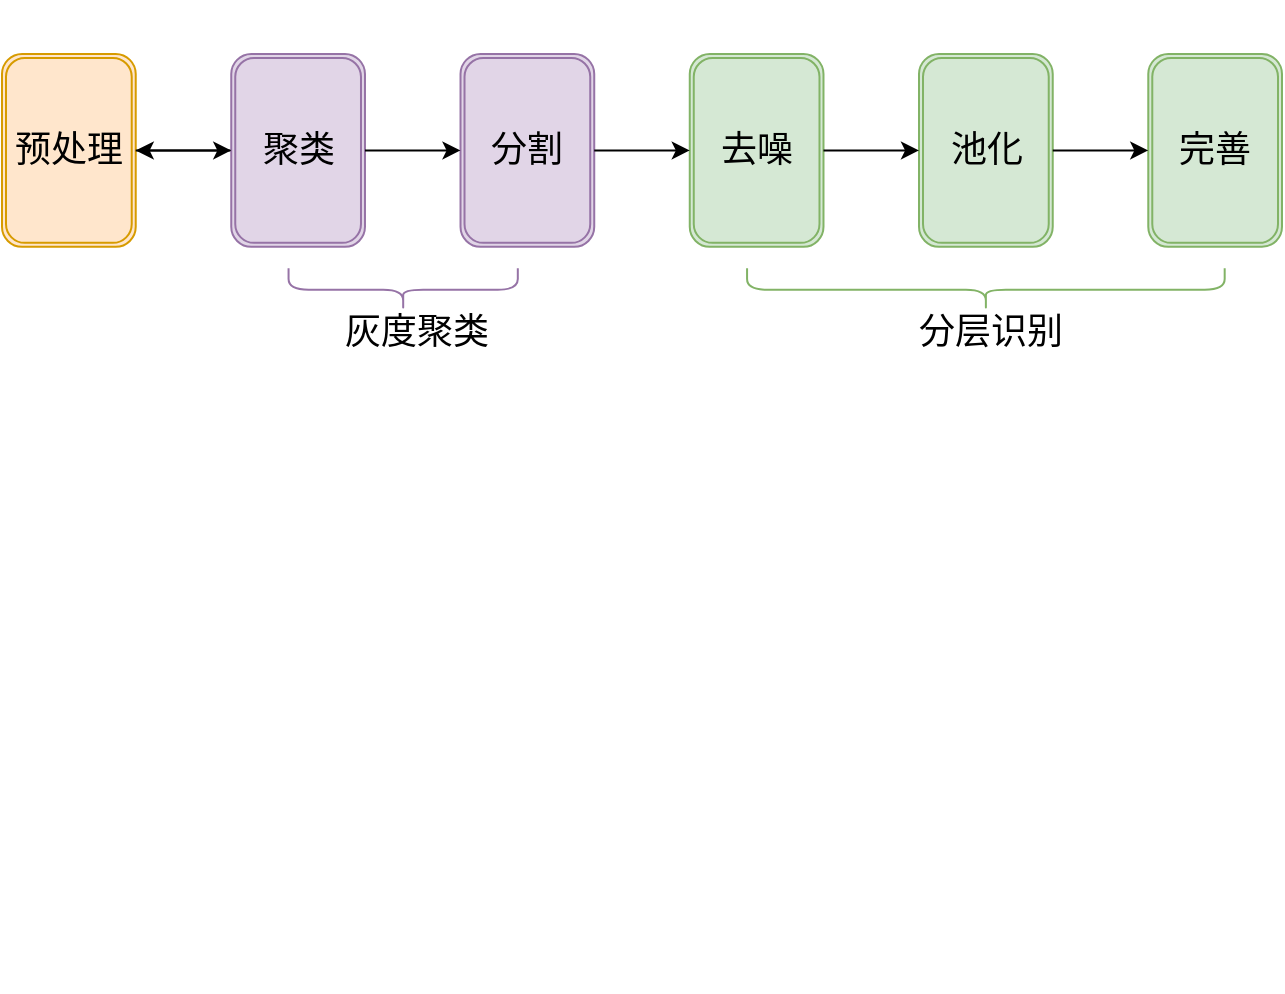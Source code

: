 <mxfile version="14.0.0" type="github">
  <diagram id="pWRSaCMweluWEHG15Mob" name="第 1 页">
    <mxGraphModel dx="950" dy="453" grid="1" gridSize="10" guides="1" tooltips="1" connect="1" arrows="1" fold="1" page="1" pageScale="1" pageWidth="827" pageHeight="1169" background="none" math="0" shadow="0">
      <root>
        <mxCell id="0" />
        <mxCell id="1" parent="0" />
        <mxCell id="OR-cXJoMXnYmC7wwpGxd-24" style="edgeStyle=orthogonalEdgeStyle;rounded=1;orthogonalLoop=1;jettySize=auto;html=1;exitX=0.5;exitY=1;exitDx=0;exitDy=0;entryX=0.628;entryY=1.007;entryDx=0;entryDy=0;entryPerimeter=0;strokeColor=none;" edge="1" parent="1">
          <mxGeometry relative="1" as="geometry">
            <mxPoint x="300" y="620" as="sourcePoint" />
            <mxPoint x="470.24" y="620.7" as="targetPoint" />
            <Array as="points">
              <mxPoint x="200" y="140" />
              <mxPoint x="370" y="140" />
            </Array>
          </mxGeometry>
        </mxCell>
        <mxCell id="OR-cXJoMXnYmC7wwpGxd-53" value="" style="group" vertex="1" connectable="0" parent="1">
          <mxGeometry x="94" y="160" width="640" height="150" as="geometry" />
        </mxCell>
        <mxCell id="OR-cXJoMXnYmC7wwpGxd-41" value="" style="shape=curlyBracket;whiteSpace=wrap;html=1;rounded=1;direction=north;fillColor=#e1d5e7;strokeColor=#9673a6;" vertex="1" parent="OR-cXJoMXnYmC7wwpGxd-53">
          <mxGeometry x="143.284" y="107.143" width="114.627" height="21.429" as="geometry" />
        </mxCell>
        <mxCell id="OR-cXJoMXnYmC7wwpGxd-42" value="&lt;font style=&quot;font-size: 18px&quot;&gt;灰度聚类&lt;/font&gt;" style="text;html=1;align=center;verticalAlign=middle;resizable=0;points=[];autosize=1;" vertex="1" parent="OR-cXJoMXnYmC7wwpGxd-53">
          <mxGeometry x="162.388" y="128.571" width="90" height="20" as="geometry" />
        </mxCell>
        <mxCell id="OR-cXJoMXnYmC7wwpGxd-44" value="" style="shape=curlyBracket;whiteSpace=wrap;html=1;rounded=1;direction=north;fillColor=#d5e8d4;strokeColor=#82b366;" vertex="1" parent="OR-cXJoMXnYmC7wwpGxd-53">
          <mxGeometry x="372.537" y="107.143" width="238.806" height="21.429" as="geometry" />
        </mxCell>
        <mxCell id="OR-cXJoMXnYmC7wwpGxd-45" value="&lt;font style=&quot;font-size: 18px&quot;&gt;分层识别&lt;/font&gt;" style="text;html=1;align=center;verticalAlign=middle;resizable=0;points=[];autosize=1;" vertex="1" parent="OR-cXJoMXnYmC7wwpGxd-53">
          <mxGeometry x="448.955" y="128.571" width="90" height="20" as="geometry" />
        </mxCell>
        <mxCell id="OR-cXJoMXnYmC7wwpGxd-52" value="" style="group" vertex="1" connectable="0" parent="OR-cXJoMXnYmC7wwpGxd-53">
          <mxGeometry width="640" height="96.429" as="geometry" />
        </mxCell>
        <mxCell id="OR-cXJoMXnYmC7wwpGxd-30" value="&lt;font style=&quot;font-size: 18px&quot;&gt;预处理&lt;/font&gt;" style="shape=ext;double=1;rounded=1;whiteSpace=wrap;html=1;fillColor=#ffe6cc;strokeColor=#d79b00;" vertex="1" parent="OR-cXJoMXnYmC7wwpGxd-52">
          <mxGeometry width="66.866" height="96.429" as="geometry" />
        </mxCell>
        <mxCell id="OR-cXJoMXnYmC7wwpGxd-46" value="" style="edgeStyle=orthogonalEdgeStyle;rounded=1;orthogonalLoop=1;jettySize=auto;html=1;" edge="1" parent="OR-cXJoMXnYmC7wwpGxd-52" source="OR-cXJoMXnYmC7wwpGxd-31" target="OR-cXJoMXnYmC7wwpGxd-30">
          <mxGeometry relative="1" as="geometry" />
        </mxCell>
        <mxCell id="OR-cXJoMXnYmC7wwpGxd-31" value="&lt;span style=&quot;font-size: 18px&quot;&gt;聚类&lt;/span&gt;" style="shape=ext;double=1;rounded=1;whiteSpace=wrap;html=1;fillColor=#e1d5e7;strokeColor=#9673a6;" vertex="1" parent="OR-cXJoMXnYmC7wwpGxd-52">
          <mxGeometry x="114.627" width="66.866" height="96.429" as="geometry" />
        </mxCell>
        <mxCell id="OR-cXJoMXnYmC7wwpGxd-32" value="" style="edgeStyle=orthogonalEdgeStyle;rounded=1;orthogonalLoop=1;jettySize=auto;html=1;" edge="1" parent="OR-cXJoMXnYmC7wwpGxd-52" source="OR-cXJoMXnYmC7wwpGxd-30" target="OR-cXJoMXnYmC7wwpGxd-31">
          <mxGeometry relative="1" as="geometry" />
        </mxCell>
        <mxCell id="OR-cXJoMXnYmC7wwpGxd-33" value="&lt;span style=&quot;font-size: 18px&quot;&gt;分割&lt;/span&gt;" style="shape=ext;double=1;rounded=1;whiteSpace=wrap;html=1;fillColor=#e1d5e7;strokeColor=#9673a6;" vertex="1" parent="OR-cXJoMXnYmC7wwpGxd-52">
          <mxGeometry x="229.254" width="66.866" height="96.429" as="geometry" />
        </mxCell>
        <mxCell id="OR-cXJoMXnYmC7wwpGxd-34" value="" style="edgeStyle=orthogonalEdgeStyle;rounded=1;orthogonalLoop=1;jettySize=auto;html=1;" edge="1" parent="OR-cXJoMXnYmC7wwpGxd-52" source="OR-cXJoMXnYmC7wwpGxd-31" target="OR-cXJoMXnYmC7wwpGxd-33">
          <mxGeometry relative="1" as="geometry" />
        </mxCell>
        <mxCell id="OR-cXJoMXnYmC7wwpGxd-35" value="&lt;span style=&quot;font-size: 18px&quot;&gt;去噪&lt;/span&gt;" style="shape=ext;double=1;rounded=1;whiteSpace=wrap;html=1;fillColor=#d5e8d4;strokeColor=#82b366;" vertex="1" parent="OR-cXJoMXnYmC7wwpGxd-52">
          <mxGeometry x="343.881" width="66.866" height="96.429" as="geometry" />
        </mxCell>
        <mxCell id="OR-cXJoMXnYmC7wwpGxd-36" value="" style="edgeStyle=orthogonalEdgeStyle;rounded=1;orthogonalLoop=1;jettySize=auto;html=1;" edge="1" parent="OR-cXJoMXnYmC7wwpGxd-52" source="OR-cXJoMXnYmC7wwpGxd-33" target="OR-cXJoMXnYmC7wwpGxd-35">
          <mxGeometry relative="1" as="geometry" />
        </mxCell>
        <mxCell id="OR-cXJoMXnYmC7wwpGxd-37" value="&lt;span style=&quot;font-size: 18px&quot;&gt;池化&lt;/span&gt;" style="shape=ext;double=1;rounded=1;whiteSpace=wrap;html=1;fillColor=#d5e8d4;strokeColor=#82b366;" vertex="1" parent="OR-cXJoMXnYmC7wwpGxd-52">
          <mxGeometry x="458.507" width="66.866" height="96.429" as="geometry" />
        </mxCell>
        <mxCell id="OR-cXJoMXnYmC7wwpGxd-38" value="" style="edgeStyle=orthogonalEdgeStyle;rounded=1;orthogonalLoop=1;jettySize=auto;html=1;" edge="1" parent="OR-cXJoMXnYmC7wwpGxd-52" source="OR-cXJoMXnYmC7wwpGxd-35" target="OR-cXJoMXnYmC7wwpGxd-37">
          <mxGeometry relative="1" as="geometry" />
        </mxCell>
        <mxCell id="OR-cXJoMXnYmC7wwpGxd-39" value="&lt;span style=&quot;font-size: 18px&quot;&gt;完善&lt;/span&gt;" style="shape=ext;double=1;rounded=1;whiteSpace=wrap;html=1;fillColor=#d5e8d4;strokeColor=#82b366;" vertex="1" parent="OR-cXJoMXnYmC7wwpGxd-52">
          <mxGeometry x="573.134" width="66.866" height="96.429" as="geometry" />
        </mxCell>
        <mxCell id="OR-cXJoMXnYmC7wwpGxd-40" value="" style="edgeStyle=orthogonalEdgeStyle;rounded=1;orthogonalLoop=1;jettySize=auto;html=1;" edge="1" parent="OR-cXJoMXnYmC7wwpGxd-52" source="OR-cXJoMXnYmC7wwpGxd-37" target="OR-cXJoMXnYmC7wwpGxd-39">
          <mxGeometry relative="1" as="geometry" />
        </mxCell>
      </root>
    </mxGraphModel>
  </diagram>
</mxfile>
